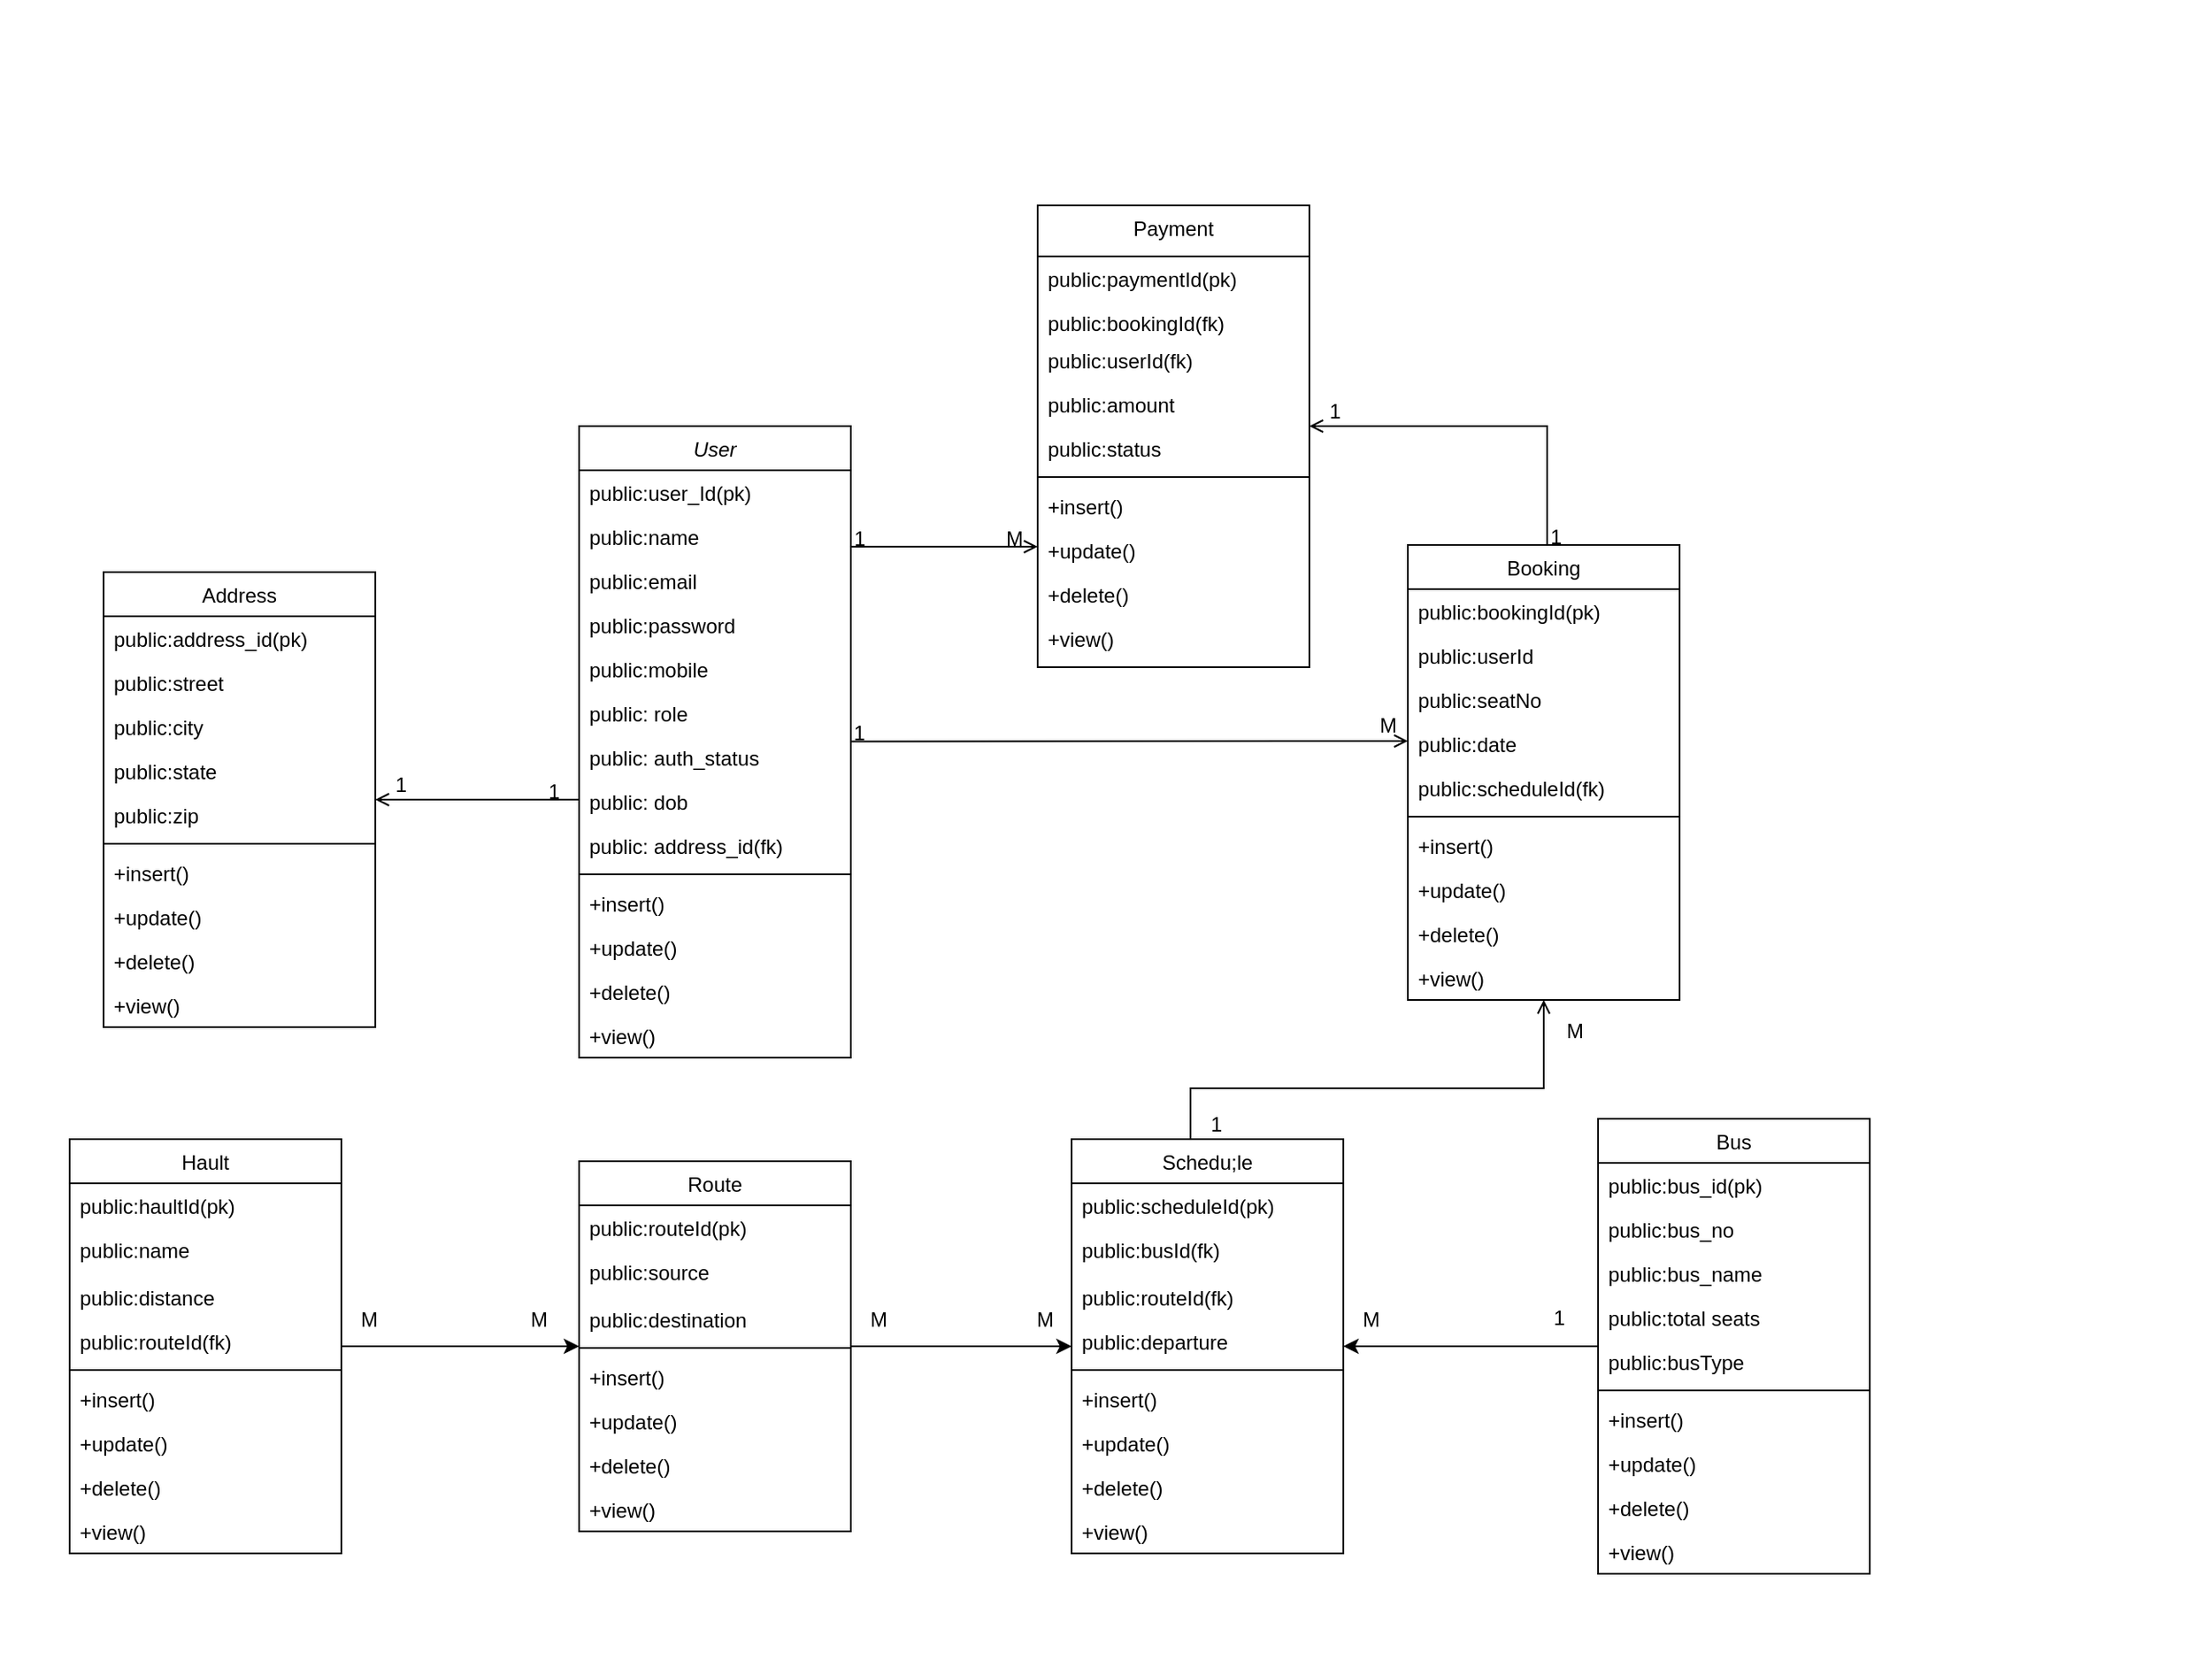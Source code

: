 <mxfile version="20.2.3" type="device"><diagram id="C5RBs43oDa-KdzZeNtuy" name="Page-1"><mxGraphModel dx="2867" dy="993" grid="1" gridSize="10" guides="1" tooltips="1" connect="1" arrows="1" fold="1" page="1" pageScale="1" pageWidth="827" pageHeight="1169" math="0" shadow="0"><root><mxCell id="WIyWlLk6GJQsqaUBKTNV-0"/><mxCell id="WIyWlLk6GJQsqaUBKTNV-1" parent="WIyWlLk6GJQsqaUBKTNV-0"/><mxCell id="zkfFHV4jXpPFQw0GAbJ--0" value="User" style="swimlane;fontStyle=2;align=center;verticalAlign=top;childLayout=stackLayout;horizontal=1;startSize=26;horizontalStack=0;resizeParent=1;resizeLast=0;collapsible=1;marginBottom=0;rounded=0;shadow=0;strokeWidth=1;" parent="WIyWlLk6GJQsqaUBKTNV-1" vertex="1"><mxGeometry x="20" y="140" width="160" height="372" as="geometry"><mxRectangle x="230" y="140" width="160" height="26" as="alternateBounds"/></mxGeometry></mxCell><mxCell id="zkfFHV4jXpPFQw0GAbJ--1" value="public:user_Id(pk)" style="text;align=left;verticalAlign=top;spacingLeft=4;spacingRight=4;overflow=hidden;rotatable=0;points=[[0,0.5],[1,0.5]];portConstraint=eastwest;" parent="zkfFHV4jXpPFQw0GAbJ--0" vertex="1"><mxGeometry y="26" width="160" height="26" as="geometry"/></mxCell><mxCell id="zkfFHV4jXpPFQw0GAbJ--2" value="public:name" style="text;align=left;verticalAlign=top;spacingLeft=4;spacingRight=4;overflow=hidden;rotatable=0;points=[[0,0.5],[1,0.5]];portConstraint=eastwest;rounded=0;shadow=0;html=0;" parent="zkfFHV4jXpPFQw0GAbJ--0" vertex="1"><mxGeometry y="52" width="160" height="26" as="geometry"/></mxCell><mxCell id="zkfFHV4jXpPFQw0GAbJ--3" value="public:email" style="text;align=left;verticalAlign=top;spacingLeft=4;spacingRight=4;overflow=hidden;rotatable=0;points=[[0,0.5],[1,0.5]];portConstraint=eastwest;rounded=0;shadow=0;html=0;" parent="zkfFHV4jXpPFQw0GAbJ--0" vertex="1"><mxGeometry y="78" width="160" height="26" as="geometry"/></mxCell><mxCell id="CTreEXdY6q2Z7_JIwSQe-7" value="public:password" style="text;align=left;verticalAlign=top;spacingLeft=4;spacingRight=4;overflow=hidden;rotatable=0;points=[[0,0.5],[1,0.5]];portConstraint=eastwest;" vertex="1" parent="zkfFHV4jXpPFQw0GAbJ--0"><mxGeometry y="104" width="160" height="26" as="geometry"/></mxCell><mxCell id="CTreEXdY6q2Z7_JIwSQe-6" value="public:mobile" style="text;align=left;verticalAlign=top;spacingLeft=4;spacingRight=4;overflow=hidden;rotatable=0;points=[[0,0.5],[1,0.5]];portConstraint=eastwest;" vertex="1" parent="zkfFHV4jXpPFQw0GAbJ--0"><mxGeometry y="130" width="160" height="26" as="geometry"/></mxCell><mxCell id="CTreEXdY6q2Z7_JIwSQe-8" value="public: role" style="text;align=left;verticalAlign=top;spacingLeft=4;spacingRight=4;overflow=hidden;rotatable=0;points=[[0,0.5],[1,0.5]];portConstraint=eastwest;" vertex="1" parent="zkfFHV4jXpPFQw0GAbJ--0"><mxGeometry y="156" width="160" height="26" as="geometry"/></mxCell><mxCell id="CTreEXdY6q2Z7_JIwSQe-9" value="public: auth_status" style="text;align=left;verticalAlign=top;spacingLeft=4;spacingRight=4;overflow=hidden;rotatable=0;points=[[0,0.5],[1,0.5]];portConstraint=eastwest;" vertex="1" parent="zkfFHV4jXpPFQw0GAbJ--0"><mxGeometry y="182" width="160" height="26" as="geometry"/></mxCell><mxCell id="CTreEXdY6q2Z7_JIwSQe-11" value="public: dob" style="text;align=left;verticalAlign=top;spacingLeft=4;spacingRight=4;overflow=hidden;rotatable=0;points=[[0,0.5],[1,0.5]];portConstraint=eastwest;" vertex="1" parent="zkfFHV4jXpPFQw0GAbJ--0"><mxGeometry y="208" width="160" height="26" as="geometry"/></mxCell><mxCell id="CTreEXdY6q2Z7_JIwSQe-10" value="public: address_id(fk)" style="text;align=left;verticalAlign=top;spacingLeft=4;spacingRight=4;overflow=hidden;rotatable=0;points=[[0,0.5],[1,0.5]];portConstraint=eastwest;" vertex="1" parent="zkfFHV4jXpPFQw0GAbJ--0"><mxGeometry y="234" width="160" height="26" as="geometry"/></mxCell><mxCell id="zkfFHV4jXpPFQw0GAbJ--4" value="" style="line;html=1;strokeWidth=1;align=left;verticalAlign=middle;spacingTop=-1;spacingLeft=3;spacingRight=3;rotatable=0;labelPosition=right;points=[];portConstraint=eastwest;" parent="zkfFHV4jXpPFQw0GAbJ--0" vertex="1"><mxGeometry y="260" width="160" height="8" as="geometry"/></mxCell><mxCell id="CTreEXdY6q2Z7_JIwSQe-13" value="+insert()" style="text;align=left;verticalAlign=top;spacingLeft=4;spacingRight=4;overflow=hidden;rotatable=0;points=[[0,0.5],[1,0.5]];portConstraint=eastwest;" vertex="1" parent="zkfFHV4jXpPFQw0GAbJ--0"><mxGeometry y="268" width="160" height="26" as="geometry"/></mxCell><mxCell id="CTreEXdY6q2Z7_JIwSQe-14" value="+update()" style="text;align=left;verticalAlign=top;spacingLeft=4;spacingRight=4;overflow=hidden;rotatable=0;points=[[0,0.5],[1,0.5]];portConstraint=eastwest;" vertex="1" parent="zkfFHV4jXpPFQw0GAbJ--0"><mxGeometry y="294" width="160" height="26" as="geometry"/></mxCell><mxCell id="CTreEXdY6q2Z7_JIwSQe-15" value="+delete()" style="text;align=left;verticalAlign=top;spacingLeft=4;spacingRight=4;overflow=hidden;rotatable=0;points=[[0,0.5],[1,0.5]];portConstraint=eastwest;" vertex="1" parent="zkfFHV4jXpPFQw0GAbJ--0"><mxGeometry y="320" width="160" height="26" as="geometry"/></mxCell><mxCell id="zkfFHV4jXpPFQw0GAbJ--5" value="+view()" style="text;align=left;verticalAlign=top;spacingLeft=4;spacingRight=4;overflow=hidden;rotatable=0;points=[[0,0.5],[1,0.5]];portConstraint=eastwest;" parent="zkfFHV4jXpPFQw0GAbJ--0" vertex="1"><mxGeometry y="346" width="160" height="26" as="geometry"/></mxCell><mxCell id="zkfFHV4jXpPFQw0GAbJ--17" value="Address" style="swimlane;fontStyle=0;align=center;verticalAlign=top;childLayout=stackLayout;horizontal=1;startSize=26;horizontalStack=0;resizeParent=1;resizeLast=0;collapsible=1;marginBottom=0;rounded=0;shadow=0;strokeWidth=1;" parent="WIyWlLk6GJQsqaUBKTNV-1" vertex="1"><mxGeometry x="-260" y="226" width="160" height="268" as="geometry"><mxRectangle x="550" y="140" width="160" height="26" as="alternateBounds"/></mxGeometry></mxCell><mxCell id="CTreEXdY6q2Z7_JIwSQe-12" value="public:address_id(pk)" style="text;align=left;verticalAlign=top;spacingLeft=4;spacingRight=4;overflow=hidden;rotatable=0;points=[[0,0.5],[1,0.5]];portConstraint=eastwest;" vertex="1" parent="zkfFHV4jXpPFQw0GAbJ--17"><mxGeometry y="26" width="160" height="26" as="geometry"/></mxCell><mxCell id="zkfFHV4jXpPFQw0GAbJ--18" value="public:street" style="text;align=left;verticalAlign=top;spacingLeft=4;spacingRight=4;overflow=hidden;rotatable=0;points=[[0,0.5],[1,0.5]];portConstraint=eastwest;" parent="zkfFHV4jXpPFQw0GAbJ--17" vertex="1"><mxGeometry y="52" width="160" height="26" as="geometry"/></mxCell><mxCell id="zkfFHV4jXpPFQw0GAbJ--19" value="public:city" style="text;align=left;verticalAlign=top;spacingLeft=4;spacingRight=4;overflow=hidden;rotatable=0;points=[[0,0.5],[1,0.5]];portConstraint=eastwest;rounded=0;shadow=0;html=0;" parent="zkfFHV4jXpPFQw0GAbJ--17" vertex="1"><mxGeometry y="78" width="160" height="26" as="geometry"/></mxCell><mxCell id="zkfFHV4jXpPFQw0GAbJ--20" value="public:state" style="text;align=left;verticalAlign=top;spacingLeft=4;spacingRight=4;overflow=hidden;rotatable=0;points=[[0,0.5],[1,0.5]];portConstraint=eastwest;rounded=0;shadow=0;html=0;" parent="zkfFHV4jXpPFQw0GAbJ--17" vertex="1"><mxGeometry y="104" width="160" height="26" as="geometry"/></mxCell><mxCell id="zkfFHV4jXpPFQw0GAbJ--21" value="public:zip" style="text;align=left;verticalAlign=top;spacingLeft=4;spacingRight=4;overflow=hidden;rotatable=0;points=[[0,0.5],[1,0.5]];portConstraint=eastwest;rounded=0;shadow=0;html=0;" parent="zkfFHV4jXpPFQw0GAbJ--17" vertex="1"><mxGeometry y="130" width="160" height="26" as="geometry"/></mxCell><mxCell id="zkfFHV4jXpPFQw0GAbJ--23" value="" style="line;html=1;strokeWidth=1;align=left;verticalAlign=middle;spacingTop=-1;spacingLeft=3;spacingRight=3;rotatable=0;labelPosition=right;points=[];portConstraint=eastwest;" parent="zkfFHV4jXpPFQw0GAbJ--17" vertex="1"><mxGeometry y="156" width="160" height="8" as="geometry"/></mxCell><mxCell id="CTreEXdY6q2Z7_JIwSQe-25" value="+insert()" style="text;align=left;verticalAlign=top;spacingLeft=4;spacingRight=4;overflow=hidden;rotatable=0;points=[[0,0.5],[1,0.5]];portConstraint=eastwest;" vertex="1" parent="zkfFHV4jXpPFQw0GAbJ--17"><mxGeometry y="164" width="160" height="26" as="geometry"/></mxCell><mxCell id="CTreEXdY6q2Z7_JIwSQe-26" value="+update()" style="text;align=left;verticalAlign=top;spacingLeft=4;spacingRight=4;overflow=hidden;rotatable=0;points=[[0,0.5],[1,0.5]];portConstraint=eastwest;" vertex="1" parent="zkfFHV4jXpPFQw0GAbJ--17"><mxGeometry y="190" width="160" height="26" as="geometry"/></mxCell><mxCell id="CTreEXdY6q2Z7_JIwSQe-27" value="+delete()" style="text;align=left;verticalAlign=top;spacingLeft=4;spacingRight=4;overflow=hidden;rotatable=0;points=[[0,0.5],[1,0.5]];portConstraint=eastwest;" vertex="1" parent="zkfFHV4jXpPFQw0GAbJ--17"><mxGeometry y="216" width="160" height="26" as="geometry"/></mxCell><mxCell id="CTreEXdY6q2Z7_JIwSQe-28" value="+view()" style="text;align=left;verticalAlign=top;spacingLeft=4;spacingRight=4;overflow=hidden;rotatable=0;points=[[0,0.5],[1,0.5]];portConstraint=eastwest;" vertex="1" parent="zkfFHV4jXpPFQw0GAbJ--17"><mxGeometry y="242" width="160" height="26" as="geometry"/></mxCell><mxCell id="zkfFHV4jXpPFQw0GAbJ--26" value="" style="endArrow=open;shadow=0;strokeWidth=1;rounded=0;endFill=1;edgeStyle=elbowEdgeStyle;elbow=vertical;" parent="WIyWlLk6GJQsqaUBKTNV-1" source="zkfFHV4jXpPFQw0GAbJ--0" target="zkfFHV4jXpPFQw0GAbJ--17" edge="1"><mxGeometry x="0.5" y="41" relative="1" as="geometry"><mxPoint x="180" y="202" as="sourcePoint"/><mxPoint x="340" y="202" as="targetPoint"/><mxPoint x="-40" y="32" as="offset"/></mxGeometry></mxCell><mxCell id="zkfFHV4jXpPFQw0GAbJ--27" value="1" style="resizable=0;align=left;verticalAlign=bottom;labelBackgroundColor=none;fontSize=12;" parent="zkfFHV4jXpPFQw0GAbJ--26" connectable="0" vertex="1"><mxGeometry x="-1" relative="1" as="geometry"><mxPoint x="-20" y="4" as="offset"/></mxGeometry></mxCell><mxCell id="zkfFHV4jXpPFQw0GAbJ--28" value="1" style="resizable=0;align=right;verticalAlign=bottom;labelBackgroundColor=none;fontSize=12;" parent="zkfFHV4jXpPFQw0GAbJ--26" connectable="0" vertex="1"><mxGeometry x="1" relative="1" as="geometry"><mxPoint x="20" as="offset"/></mxGeometry></mxCell><mxCell id="CTreEXdY6q2Z7_JIwSQe-29" value="Bus" style="swimlane;fontStyle=0;align=center;verticalAlign=top;childLayout=stackLayout;horizontal=1;startSize=26;horizontalStack=0;resizeParent=1;resizeLast=0;collapsible=1;marginBottom=0;rounded=0;shadow=0;strokeWidth=1;" vertex="1" parent="WIyWlLk6GJQsqaUBKTNV-1"><mxGeometry x="620" y="548" width="160" height="268" as="geometry"><mxRectangle x="550" y="140" width="160" height="26" as="alternateBounds"/></mxGeometry></mxCell><mxCell id="CTreEXdY6q2Z7_JIwSQe-30" value="public:bus_id(pk)" style="text;align=left;verticalAlign=top;spacingLeft=4;spacingRight=4;overflow=hidden;rotatable=0;points=[[0,0.5],[1,0.5]];portConstraint=eastwest;" vertex="1" parent="CTreEXdY6q2Z7_JIwSQe-29"><mxGeometry y="26" width="160" height="26" as="geometry"/></mxCell><mxCell id="CTreEXdY6q2Z7_JIwSQe-31" value="public:bus_no" style="text;align=left;verticalAlign=top;spacingLeft=4;spacingRight=4;overflow=hidden;rotatable=0;points=[[0,0.5],[1,0.5]];portConstraint=eastwest;" vertex="1" parent="CTreEXdY6q2Z7_JIwSQe-29"><mxGeometry y="52" width="160" height="26" as="geometry"/></mxCell><mxCell id="CTreEXdY6q2Z7_JIwSQe-32" value="public:bus_name" style="text;align=left;verticalAlign=top;spacingLeft=4;spacingRight=4;overflow=hidden;rotatable=0;points=[[0,0.5],[1,0.5]];portConstraint=eastwest;rounded=0;shadow=0;html=0;" vertex="1" parent="CTreEXdY6q2Z7_JIwSQe-29"><mxGeometry y="78" width="160" height="26" as="geometry"/></mxCell><mxCell id="CTreEXdY6q2Z7_JIwSQe-33" value="public:total seats" style="text;align=left;verticalAlign=top;spacingLeft=4;spacingRight=4;overflow=hidden;rotatable=0;points=[[0,0.5],[1,0.5]];portConstraint=eastwest;rounded=0;shadow=0;html=0;" vertex="1" parent="CTreEXdY6q2Z7_JIwSQe-29"><mxGeometry y="104" width="160" height="26" as="geometry"/></mxCell><mxCell id="CTreEXdY6q2Z7_JIwSQe-34" value="public:busType" style="text;align=left;verticalAlign=top;spacingLeft=4;spacingRight=4;overflow=hidden;rotatable=0;points=[[0,0.5],[1,0.5]];portConstraint=eastwest;rounded=0;shadow=0;html=0;" vertex="1" parent="CTreEXdY6q2Z7_JIwSQe-29"><mxGeometry y="130" width="160" height="26" as="geometry"/></mxCell><mxCell id="CTreEXdY6q2Z7_JIwSQe-35" value="" style="line;html=1;strokeWidth=1;align=left;verticalAlign=middle;spacingTop=-1;spacingLeft=3;spacingRight=3;rotatable=0;labelPosition=right;points=[];portConstraint=eastwest;" vertex="1" parent="CTreEXdY6q2Z7_JIwSQe-29"><mxGeometry y="156" width="160" height="8" as="geometry"/></mxCell><mxCell id="CTreEXdY6q2Z7_JIwSQe-39" value="+insert()" style="text;align=left;verticalAlign=top;spacingLeft=4;spacingRight=4;overflow=hidden;rotatable=0;points=[[0,0.5],[1,0.5]];portConstraint=eastwest;" vertex="1" parent="CTreEXdY6q2Z7_JIwSQe-29"><mxGeometry y="164" width="160" height="26" as="geometry"/></mxCell><mxCell id="CTreEXdY6q2Z7_JIwSQe-38" value="+update()" style="text;align=left;verticalAlign=top;spacingLeft=4;spacingRight=4;overflow=hidden;rotatable=0;points=[[0,0.5],[1,0.5]];portConstraint=eastwest;" vertex="1" parent="CTreEXdY6q2Z7_JIwSQe-29"><mxGeometry y="190" width="160" height="26" as="geometry"/></mxCell><mxCell id="CTreEXdY6q2Z7_JIwSQe-37" value="+delete()" style="text;align=left;verticalAlign=top;spacingLeft=4;spacingRight=4;overflow=hidden;rotatable=0;points=[[0,0.5],[1,0.5]];portConstraint=eastwest;" vertex="1" parent="CTreEXdY6q2Z7_JIwSQe-29"><mxGeometry y="216" width="160" height="26" as="geometry"/></mxCell><mxCell id="CTreEXdY6q2Z7_JIwSQe-36" value="+view()" style="text;align=left;verticalAlign=top;spacingLeft=4;spacingRight=4;overflow=hidden;rotatable=0;points=[[0,0.5],[1,0.5]];portConstraint=eastwest;" vertex="1" parent="CTreEXdY6q2Z7_JIwSQe-29"><mxGeometry y="242" width="160" height="26" as="geometry"/></mxCell><mxCell id="CTreEXdY6q2Z7_JIwSQe-40" value="1" style="resizable=0;align=right;verticalAlign=bottom;labelBackgroundColor=none;fontSize=12;" connectable="0" vertex="1" parent="WIyWlLk6GJQsqaUBKTNV-1"><mxGeometry x="560" y="670" as="geometry"><mxPoint x="42" y="4" as="offset"/></mxGeometry></mxCell><mxCell id="CTreEXdY6q2Z7_JIwSQe-45" value="Route" style="swimlane;fontStyle=0;align=center;verticalAlign=top;childLayout=stackLayout;horizontal=1;startSize=26;horizontalStack=0;resizeParent=1;resizeLast=0;collapsible=1;marginBottom=0;rounded=0;shadow=0;strokeWidth=1;" vertex="1" parent="WIyWlLk6GJQsqaUBKTNV-1"><mxGeometry x="20" y="573" width="160" height="218" as="geometry"><mxRectangle x="340" y="380" width="170" height="26" as="alternateBounds"/></mxGeometry></mxCell><mxCell id="CTreEXdY6q2Z7_JIwSQe-46" value="public:routeId(pk)" style="text;align=left;verticalAlign=top;spacingLeft=4;spacingRight=4;overflow=hidden;rotatable=0;points=[[0,0.5],[1,0.5]];portConstraint=eastwest;" vertex="1" parent="CTreEXdY6q2Z7_JIwSQe-45"><mxGeometry y="26" width="160" height="26" as="geometry"/></mxCell><mxCell id="CTreEXdY6q2Z7_JIwSQe-48" value="public:source" style="text;align=left;verticalAlign=top;spacingLeft=4;spacingRight=4;overflow=hidden;rotatable=0;points=[[0,0.5],[1,0.5]];portConstraint=eastwest;" vertex="1" parent="CTreEXdY6q2Z7_JIwSQe-45"><mxGeometry y="52" width="160" height="28" as="geometry"/></mxCell><mxCell id="CTreEXdY6q2Z7_JIwSQe-49" value="public:destination" style="text;align=left;verticalAlign=top;spacingLeft=4;spacingRight=4;overflow=hidden;rotatable=0;points=[[0,0.5],[1,0.5]];portConstraint=eastwest;rounded=0;shadow=0;html=0;" vertex="1" parent="CTreEXdY6q2Z7_JIwSQe-45"><mxGeometry y="80" width="160" height="26" as="geometry"/></mxCell><mxCell id="CTreEXdY6q2Z7_JIwSQe-47" value="" style="line;html=1;strokeWidth=1;align=left;verticalAlign=middle;spacingTop=-1;spacingLeft=3;spacingRight=3;rotatable=0;labelPosition=right;points=[];portConstraint=eastwest;" vertex="1" parent="CTreEXdY6q2Z7_JIwSQe-45"><mxGeometry y="106" width="160" height="8" as="geometry"/></mxCell><mxCell id="CTreEXdY6q2Z7_JIwSQe-53" value="+insert()" style="text;align=left;verticalAlign=top;spacingLeft=4;spacingRight=4;overflow=hidden;rotatable=0;points=[[0,0.5],[1,0.5]];portConstraint=eastwest;" vertex="1" parent="CTreEXdY6q2Z7_JIwSQe-45"><mxGeometry y="114" width="160" height="26" as="geometry"/></mxCell><mxCell id="CTreEXdY6q2Z7_JIwSQe-52" value="+update()" style="text;align=left;verticalAlign=top;spacingLeft=4;spacingRight=4;overflow=hidden;rotatable=0;points=[[0,0.5],[1,0.5]];portConstraint=eastwest;" vertex="1" parent="CTreEXdY6q2Z7_JIwSQe-45"><mxGeometry y="140" width="160" height="26" as="geometry"/></mxCell><mxCell id="CTreEXdY6q2Z7_JIwSQe-51" value="+delete()" style="text;align=left;verticalAlign=top;spacingLeft=4;spacingRight=4;overflow=hidden;rotatable=0;points=[[0,0.5],[1,0.5]];portConstraint=eastwest;" vertex="1" parent="CTreEXdY6q2Z7_JIwSQe-45"><mxGeometry y="166" width="160" height="26" as="geometry"/></mxCell><mxCell id="CTreEXdY6q2Z7_JIwSQe-50" value="+view()" style="text;align=left;verticalAlign=top;spacingLeft=4;spacingRight=4;overflow=hidden;rotatable=0;points=[[0,0.5],[1,0.5]];portConstraint=eastwest;" vertex="1" parent="CTreEXdY6q2Z7_JIwSQe-45"><mxGeometry y="192" width="160" height="26" as="geometry"/></mxCell><mxCell id="CTreEXdY6q2Z7_JIwSQe-66" value="" style="edgeStyle=orthogonalEdgeStyle;rounded=0;orthogonalLoop=1;jettySize=auto;html=1;" edge="1" parent="WIyWlLk6GJQsqaUBKTNV-1" source="CTreEXdY6q2Z7_JIwSQe-54" target="CTreEXdY6q2Z7_JIwSQe-45"><mxGeometry relative="1" as="geometry"><mxPoint x="170" y="952.0" as="targetPoint"/></mxGeometry></mxCell><mxCell id="CTreEXdY6q2Z7_JIwSQe-54" value="Hault" style="swimlane;fontStyle=0;align=center;verticalAlign=top;childLayout=stackLayout;horizontal=1;startSize=26;horizontalStack=0;resizeParent=1;resizeLast=0;collapsible=1;marginBottom=0;rounded=0;shadow=0;strokeWidth=1;" vertex="1" parent="WIyWlLk6GJQsqaUBKTNV-1"><mxGeometry x="-280" y="560" width="160" height="244" as="geometry"><mxRectangle x="340" y="380" width="170" height="26" as="alternateBounds"/></mxGeometry></mxCell><mxCell id="CTreEXdY6q2Z7_JIwSQe-55" value="public:haultId(pk)" style="text;align=left;verticalAlign=top;spacingLeft=4;spacingRight=4;overflow=hidden;rotatable=0;points=[[0,0.5],[1,0.5]];portConstraint=eastwest;" vertex="1" parent="CTreEXdY6q2Z7_JIwSQe-54"><mxGeometry y="26" width="160" height="26" as="geometry"/></mxCell><mxCell id="CTreEXdY6q2Z7_JIwSQe-57" value="public:name" style="text;align=left;verticalAlign=top;spacingLeft=4;spacingRight=4;overflow=hidden;rotatable=0;points=[[0,0.5],[1,0.5]];portConstraint=eastwest;" vertex="1" parent="CTreEXdY6q2Z7_JIwSQe-54"><mxGeometry y="52" width="160" height="28" as="geometry"/></mxCell><mxCell id="CTreEXdY6q2Z7_JIwSQe-58" value="public:distance" style="text;align=left;verticalAlign=top;spacingLeft=4;spacingRight=4;overflow=hidden;rotatable=0;points=[[0,0.5],[1,0.5]];portConstraint=eastwest;rounded=0;shadow=0;html=0;" vertex="1" parent="CTreEXdY6q2Z7_JIwSQe-54"><mxGeometry y="80" width="160" height="26" as="geometry"/></mxCell><mxCell id="CTreEXdY6q2Z7_JIwSQe-60" value="public:routeId(fk)" style="text;align=left;verticalAlign=top;spacingLeft=4;spacingRight=4;overflow=hidden;rotatable=0;points=[[0,0.5],[1,0.5]];portConstraint=eastwest;rounded=0;shadow=0;html=0;" vertex="1" parent="CTreEXdY6q2Z7_JIwSQe-54"><mxGeometry y="106" width="160" height="26" as="geometry"/></mxCell><mxCell id="CTreEXdY6q2Z7_JIwSQe-56" value="" style="line;html=1;strokeWidth=1;align=left;verticalAlign=middle;spacingTop=-1;spacingLeft=3;spacingRight=3;rotatable=0;labelPosition=right;points=[];portConstraint=eastwest;" vertex="1" parent="CTreEXdY6q2Z7_JIwSQe-54"><mxGeometry y="132" width="160" height="8" as="geometry"/></mxCell><mxCell id="CTreEXdY6q2Z7_JIwSQe-61" value="+insert()" style="text;align=left;verticalAlign=top;spacingLeft=4;spacingRight=4;overflow=hidden;rotatable=0;points=[[0,0.5],[1,0.5]];portConstraint=eastwest;" vertex="1" parent="CTreEXdY6q2Z7_JIwSQe-54"><mxGeometry y="140" width="160" height="26" as="geometry"/></mxCell><mxCell id="CTreEXdY6q2Z7_JIwSQe-62" value="+update()" style="text;align=left;verticalAlign=top;spacingLeft=4;spacingRight=4;overflow=hidden;rotatable=0;points=[[0,0.5],[1,0.5]];portConstraint=eastwest;" vertex="1" parent="CTreEXdY6q2Z7_JIwSQe-54"><mxGeometry y="166" width="160" height="26" as="geometry"/></mxCell><mxCell id="CTreEXdY6q2Z7_JIwSQe-63" value="+delete()" style="text;align=left;verticalAlign=top;spacingLeft=4;spacingRight=4;overflow=hidden;rotatable=0;points=[[0,0.5],[1,0.5]];portConstraint=eastwest;" vertex="1" parent="CTreEXdY6q2Z7_JIwSQe-54"><mxGeometry y="192" width="160" height="26" as="geometry"/></mxCell><mxCell id="CTreEXdY6q2Z7_JIwSQe-64" value="+view()" style="text;align=left;verticalAlign=top;spacingLeft=4;spacingRight=4;overflow=hidden;rotatable=0;points=[[0,0.5],[1,0.5]];portConstraint=eastwest;" vertex="1" parent="CTreEXdY6q2Z7_JIwSQe-54"><mxGeometry y="218" width="160" height="26" as="geometry"/></mxCell><mxCell id="CTreEXdY6q2Z7_JIwSQe-67" value="M" style="resizable=0;align=right;verticalAlign=bottom;labelBackgroundColor=none;fontSize=12;" connectable="0" vertex="1" parent="WIyWlLk6GJQsqaUBKTNV-1"><mxGeometry x="270" y="350" as="geometry"><mxPoint x="-367" y="325" as="offset"/></mxGeometry></mxCell><mxCell id="CTreEXdY6q2Z7_JIwSQe-68" value="M" style="resizable=0;align=right;verticalAlign=bottom;labelBackgroundColor=none;fontSize=12;" connectable="0" vertex="1" parent="WIyWlLk6GJQsqaUBKTNV-1"><mxGeometry x="370" y="350" as="geometry"><mxPoint x="-367" y="325" as="offset"/></mxGeometry></mxCell><mxCell id="CTreEXdY6q2Z7_JIwSQe-69" value="Schedu;le" style="swimlane;fontStyle=0;align=center;verticalAlign=top;childLayout=stackLayout;horizontal=1;startSize=26;horizontalStack=0;resizeParent=1;resizeLast=0;collapsible=1;marginBottom=0;rounded=0;shadow=0;strokeWidth=1;" vertex="1" parent="WIyWlLk6GJQsqaUBKTNV-1"><mxGeometry x="310" y="560" width="160" height="244" as="geometry"><mxRectangle x="340" y="380" width="170" height="26" as="alternateBounds"/></mxGeometry></mxCell><mxCell id="CTreEXdY6q2Z7_JIwSQe-70" value="public:scheduleId(pk)" style="text;align=left;verticalAlign=top;spacingLeft=4;spacingRight=4;overflow=hidden;rotatable=0;points=[[0,0.5],[1,0.5]];portConstraint=eastwest;" vertex="1" parent="CTreEXdY6q2Z7_JIwSQe-69"><mxGeometry y="26" width="160" height="26" as="geometry"/></mxCell><mxCell id="CTreEXdY6q2Z7_JIwSQe-71" value="public:busId(fk)" style="text;align=left;verticalAlign=top;spacingLeft=4;spacingRight=4;overflow=hidden;rotatable=0;points=[[0,0.5],[1,0.5]];portConstraint=eastwest;" vertex="1" parent="CTreEXdY6q2Z7_JIwSQe-69"><mxGeometry y="52" width="160" height="28" as="geometry"/></mxCell><mxCell id="CTreEXdY6q2Z7_JIwSQe-78" value="public:routeId(fk)" style="text;align=left;verticalAlign=top;spacingLeft=4;spacingRight=4;overflow=hidden;rotatable=0;points=[[0,0.5],[1,0.5]];portConstraint=eastwest;rounded=0;shadow=0;html=0;" vertex="1" parent="CTreEXdY6q2Z7_JIwSQe-69"><mxGeometry y="80" width="160" height="26" as="geometry"/></mxCell><mxCell id="CTreEXdY6q2Z7_JIwSQe-72" value="public:departure" style="text;align=left;verticalAlign=top;spacingLeft=4;spacingRight=4;overflow=hidden;rotatable=0;points=[[0,0.5],[1,0.5]];portConstraint=eastwest;rounded=0;shadow=0;html=0;" vertex="1" parent="CTreEXdY6q2Z7_JIwSQe-69"><mxGeometry y="106" width="160" height="26" as="geometry"/></mxCell><mxCell id="CTreEXdY6q2Z7_JIwSQe-73" value="" style="line;html=1;strokeWidth=1;align=left;verticalAlign=middle;spacingTop=-1;spacingLeft=3;spacingRight=3;rotatable=0;labelPosition=right;points=[];portConstraint=eastwest;" vertex="1" parent="CTreEXdY6q2Z7_JIwSQe-69"><mxGeometry y="132" width="160" height="8" as="geometry"/></mxCell><mxCell id="CTreEXdY6q2Z7_JIwSQe-74" value="+insert()" style="text;align=left;verticalAlign=top;spacingLeft=4;spacingRight=4;overflow=hidden;rotatable=0;points=[[0,0.5],[1,0.5]];portConstraint=eastwest;" vertex="1" parent="CTreEXdY6q2Z7_JIwSQe-69"><mxGeometry y="140" width="160" height="26" as="geometry"/></mxCell><mxCell id="CTreEXdY6q2Z7_JIwSQe-75" value="+update()" style="text;align=left;verticalAlign=top;spacingLeft=4;spacingRight=4;overflow=hidden;rotatable=0;points=[[0,0.5],[1,0.5]];portConstraint=eastwest;" vertex="1" parent="CTreEXdY6q2Z7_JIwSQe-69"><mxGeometry y="166" width="160" height="26" as="geometry"/></mxCell><mxCell id="CTreEXdY6q2Z7_JIwSQe-76" value="+delete()" style="text;align=left;verticalAlign=top;spacingLeft=4;spacingRight=4;overflow=hidden;rotatable=0;points=[[0,0.5],[1,0.5]];portConstraint=eastwest;" vertex="1" parent="CTreEXdY6q2Z7_JIwSQe-69"><mxGeometry y="192" width="160" height="26" as="geometry"/></mxCell><mxCell id="CTreEXdY6q2Z7_JIwSQe-77" value="+view()" style="text;align=left;verticalAlign=top;spacingLeft=4;spacingRight=4;overflow=hidden;rotatable=0;points=[[0,0.5],[1,0.5]];portConstraint=eastwest;" vertex="1" parent="CTreEXdY6q2Z7_JIwSQe-69"><mxGeometry y="218" width="160" height="26" as="geometry"/></mxCell><mxCell id="CTreEXdY6q2Z7_JIwSQe-79" value="" style="edgeStyle=orthogonalEdgeStyle;rounded=0;orthogonalLoop=1;jettySize=auto;html=1;" edge="1" parent="WIyWlLk6GJQsqaUBKTNV-1" source="CTreEXdY6q2Z7_JIwSQe-29" target="CTreEXdY6q2Z7_JIwSQe-69"><mxGeometry relative="1" as="geometry"><mxPoint x="690" y="914" as="sourcePoint"/><mxPoint x="530" y="700" as="targetPoint"/></mxGeometry></mxCell><mxCell id="CTreEXdY6q2Z7_JIwSQe-81" value="M" style="resizable=0;align=right;verticalAlign=bottom;labelBackgroundColor=none;fontSize=12;" connectable="0" vertex="1" parent="WIyWlLk6GJQsqaUBKTNV-1"><mxGeometry x="860" y="350" as="geometry"><mxPoint x="-367" y="325" as="offset"/></mxGeometry></mxCell><mxCell id="CTreEXdY6q2Z7_JIwSQe-82" value="" style="edgeStyle=orthogonalEdgeStyle;rounded=0;orthogonalLoop=1;jettySize=auto;html=1;" edge="1" parent="WIyWlLk6GJQsqaUBKTNV-1" source="CTreEXdY6q2Z7_JIwSQe-45" target="CTreEXdY6q2Z7_JIwSQe-69"><mxGeometry relative="1" as="geometry"><mxPoint x="320" y="840" as="sourcePoint"/><mxPoint x="170" y="886" as="targetPoint"/></mxGeometry></mxCell><mxCell id="CTreEXdY6q2Z7_JIwSQe-83" value="M" style="resizable=0;align=right;verticalAlign=bottom;labelBackgroundColor=none;fontSize=12;" connectable="0" vertex="1" parent="WIyWlLk6GJQsqaUBKTNV-1"><mxGeometry x="570" y="350" as="geometry"><mxPoint x="-367" y="325" as="offset"/></mxGeometry></mxCell><mxCell id="CTreEXdY6q2Z7_JIwSQe-84" value="M" style="resizable=0;align=right;verticalAlign=bottom;labelBackgroundColor=none;fontSize=12;" connectable="0" vertex="1" parent="WIyWlLk6GJQsqaUBKTNV-1"><mxGeometry x="668" y="350" as="geometry"><mxPoint x="-367" y="325" as="offset"/></mxGeometry></mxCell><mxCell id="CTreEXdY6q2Z7_JIwSQe-85" value="" style="endArrow=open;shadow=0;strokeWidth=1;rounded=0;endFill=1;edgeStyle=elbowEdgeStyle;elbow=vertical;" edge="1" parent="WIyWlLk6GJQsqaUBKTNV-1" target="CTreEXdY6q2Z7_JIwSQe-88"><mxGeometry x="0.5" y="41" relative="1" as="geometry"><mxPoint x="180" y="325.71" as="sourcePoint"/><mxPoint x="308" y="325.71" as="targetPoint"/><mxPoint x="-40" y="32" as="offset"/></mxGeometry></mxCell><mxCell id="CTreEXdY6q2Z7_JIwSQe-86" value="1" style="resizable=0;align=left;verticalAlign=bottom;labelBackgroundColor=none;fontSize=12;" connectable="0" vertex="1" parent="CTreEXdY6q2Z7_JIwSQe-85"><mxGeometry x="-1" relative="1" as="geometry"><mxPoint y="4" as="offset"/></mxGeometry></mxCell><mxCell id="CTreEXdY6q2Z7_JIwSQe-88" value="Booking" style="swimlane;fontStyle=0;align=center;verticalAlign=top;childLayout=stackLayout;horizontal=1;startSize=26;horizontalStack=0;resizeParent=1;resizeLast=0;collapsible=1;marginBottom=0;rounded=0;shadow=0;strokeWidth=1;" vertex="1" parent="WIyWlLk6GJQsqaUBKTNV-1"><mxGeometry x="508" y="210" width="160" height="268" as="geometry"><mxRectangle x="550" y="140" width="160" height="26" as="alternateBounds"/></mxGeometry></mxCell><mxCell id="CTreEXdY6q2Z7_JIwSQe-89" value="public:bookingId(pk)" style="text;align=left;verticalAlign=top;spacingLeft=4;spacingRight=4;overflow=hidden;rotatable=0;points=[[0,0.5],[1,0.5]];portConstraint=eastwest;" vertex="1" parent="CTreEXdY6q2Z7_JIwSQe-88"><mxGeometry y="26" width="160" height="26" as="geometry"/></mxCell><mxCell id="CTreEXdY6q2Z7_JIwSQe-90" value="public:userId" style="text;align=left;verticalAlign=top;spacingLeft=4;spacingRight=4;overflow=hidden;rotatable=0;points=[[0,0.5],[1,0.5]];portConstraint=eastwest;" vertex="1" parent="CTreEXdY6q2Z7_JIwSQe-88"><mxGeometry y="52" width="160" height="26" as="geometry"/></mxCell><mxCell id="CTreEXdY6q2Z7_JIwSQe-91" value="public:seatNo" style="text;align=left;verticalAlign=top;spacingLeft=4;spacingRight=4;overflow=hidden;rotatable=0;points=[[0,0.5],[1,0.5]];portConstraint=eastwest;rounded=0;shadow=0;html=0;" vertex="1" parent="CTreEXdY6q2Z7_JIwSQe-88"><mxGeometry y="78" width="160" height="26" as="geometry"/></mxCell><mxCell id="CTreEXdY6q2Z7_JIwSQe-92" value="public:date" style="text;align=left;verticalAlign=top;spacingLeft=4;spacingRight=4;overflow=hidden;rotatable=0;points=[[0,0.5],[1,0.5]];portConstraint=eastwest;rounded=0;shadow=0;html=0;" vertex="1" parent="CTreEXdY6q2Z7_JIwSQe-88"><mxGeometry y="104" width="160" height="26" as="geometry"/></mxCell><mxCell id="CTreEXdY6q2Z7_JIwSQe-93" value="public:scheduleId(fk)" style="text;align=left;verticalAlign=top;spacingLeft=4;spacingRight=4;overflow=hidden;rotatable=0;points=[[0,0.5],[1,0.5]];portConstraint=eastwest;rounded=0;shadow=0;html=0;" vertex="1" parent="CTreEXdY6q2Z7_JIwSQe-88"><mxGeometry y="130" width="160" height="26" as="geometry"/></mxCell><mxCell id="CTreEXdY6q2Z7_JIwSQe-94" value="" style="line;html=1;strokeWidth=1;align=left;verticalAlign=middle;spacingTop=-1;spacingLeft=3;spacingRight=3;rotatable=0;labelPosition=right;points=[];portConstraint=eastwest;" vertex="1" parent="CTreEXdY6q2Z7_JIwSQe-88"><mxGeometry y="156" width="160" height="8" as="geometry"/></mxCell><mxCell id="CTreEXdY6q2Z7_JIwSQe-95" value="+insert()" style="text;align=left;verticalAlign=top;spacingLeft=4;spacingRight=4;overflow=hidden;rotatable=0;points=[[0,0.5],[1,0.5]];portConstraint=eastwest;" vertex="1" parent="CTreEXdY6q2Z7_JIwSQe-88"><mxGeometry y="164" width="160" height="26" as="geometry"/></mxCell><mxCell id="CTreEXdY6q2Z7_JIwSQe-96" value="+update()" style="text;align=left;verticalAlign=top;spacingLeft=4;spacingRight=4;overflow=hidden;rotatable=0;points=[[0,0.5],[1,0.5]];portConstraint=eastwest;" vertex="1" parent="CTreEXdY6q2Z7_JIwSQe-88"><mxGeometry y="190" width="160" height="26" as="geometry"/></mxCell><mxCell id="CTreEXdY6q2Z7_JIwSQe-97" value="+delete()" style="text;align=left;verticalAlign=top;spacingLeft=4;spacingRight=4;overflow=hidden;rotatable=0;points=[[0,0.5],[1,0.5]];portConstraint=eastwest;" vertex="1" parent="CTreEXdY6q2Z7_JIwSQe-88"><mxGeometry y="216" width="160" height="26" as="geometry"/></mxCell><mxCell id="CTreEXdY6q2Z7_JIwSQe-98" value="+view()" style="text;align=left;verticalAlign=top;spacingLeft=4;spacingRight=4;overflow=hidden;rotatable=0;points=[[0,0.5],[1,0.5]];portConstraint=eastwest;" vertex="1" parent="CTreEXdY6q2Z7_JIwSQe-88"><mxGeometry y="242" width="160" height="26" as="geometry"/></mxCell><mxCell id="CTreEXdY6q2Z7_JIwSQe-100" value="" style="endArrow=open;shadow=0;strokeWidth=1;rounded=0;endFill=1;edgeStyle=elbowEdgeStyle;elbow=vertical;" edge="1" parent="WIyWlLk6GJQsqaUBKTNV-1" source="CTreEXdY6q2Z7_JIwSQe-69" target="CTreEXdY6q2Z7_JIwSQe-88"><mxGeometry x="0.5" y="41" relative="1" as="geometry"><mxPoint x="230" y="410.36" as="sourcePoint"/><mxPoint x="358" y="410.36" as="targetPoint"/><mxPoint x="-40" y="32" as="offset"/><Array as="points"><mxPoint x="380" y="530"/></Array></mxGeometry></mxCell><mxCell id="CTreEXdY6q2Z7_JIwSQe-101" value="1" style="resizable=0;align=left;verticalAlign=bottom;labelBackgroundColor=none;fontSize=12;" connectable="0" vertex="1" parent="CTreEXdY6q2Z7_JIwSQe-100"><mxGeometry x="-1" relative="1" as="geometry"><mxPoint x="10" as="offset"/></mxGeometry></mxCell><mxCell id="CTreEXdY6q2Z7_JIwSQe-103" value="M" style="resizable=0;align=right;verticalAlign=bottom;labelBackgroundColor=none;fontSize=12;" connectable="0" vertex="1" parent="WIyWlLk6GJQsqaUBKTNV-1"><mxGeometry x="980" y="180" as="geometry"><mxPoint x="-367" y="325" as="offset"/></mxGeometry></mxCell><mxCell id="CTreEXdY6q2Z7_JIwSQe-104" value="M" style="resizable=0;align=right;verticalAlign=bottom;labelBackgroundColor=none;fontSize=12;" connectable="0" vertex="1" parent="WIyWlLk6GJQsqaUBKTNV-1"><mxGeometry x="870" as="geometry"><mxPoint x="-367" y="325" as="offset"/></mxGeometry></mxCell><mxCell id="CTreEXdY6q2Z7_JIwSQe-106" value="Payment" style="swimlane;fontStyle=0;align=center;verticalAlign=top;childLayout=stackLayout;horizontal=1;startSize=30;horizontalStack=0;resizeParent=1;resizeLast=0;collapsible=1;marginBottom=0;rounded=0;shadow=0;strokeWidth=1;" vertex="1" parent="WIyWlLk6GJQsqaUBKTNV-1"><mxGeometry x="290" y="10" width="160" height="272" as="geometry"><mxRectangle x="550" y="140" width="160" height="26" as="alternateBounds"/></mxGeometry></mxCell><mxCell id="CTreEXdY6q2Z7_JIwSQe-108" value="public:paymentId(pk)" style="text;align=left;verticalAlign=top;spacingLeft=4;spacingRight=4;overflow=hidden;rotatable=0;points=[[0,0.5],[1,0.5]];portConstraint=eastwest;" vertex="1" parent="CTreEXdY6q2Z7_JIwSQe-106"><mxGeometry y="30" width="160" height="26" as="geometry"/></mxCell><mxCell id="CTreEXdY6q2Z7_JIwSQe-109" value="public:bookingId(fk)" style="text;align=left;verticalAlign=top;spacingLeft=4;spacingRight=4;overflow=hidden;rotatable=0;points=[[0,0.5],[1,0.5]];portConstraint=eastwest;rounded=0;shadow=0;html=0;" vertex="1" parent="CTreEXdY6q2Z7_JIwSQe-106"><mxGeometry y="56" width="160" height="22" as="geometry"/></mxCell><mxCell id="CTreEXdY6q2Z7_JIwSQe-110" value="public:userId(fk)" style="text;align=left;verticalAlign=top;spacingLeft=4;spacingRight=4;overflow=hidden;rotatable=0;points=[[0,0.5],[1,0.5]];portConstraint=eastwest;rounded=0;shadow=0;html=0;" vertex="1" parent="CTreEXdY6q2Z7_JIwSQe-106"><mxGeometry y="78" width="160" height="26" as="geometry"/></mxCell><mxCell id="CTreEXdY6q2Z7_JIwSQe-111" value="public:amount" style="text;align=left;verticalAlign=top;spacingLeft=4;spacingRight=4;overflow=hidden;rotatable=0;points=[[0,0.5],[1,0.5]];portConstraint=eastwest;rounded=0;shadow=0;html=0;" vertex="1" parent="CTreEXdY6q2Z7_JIwSQe-106"><mxGeometry y="104" width="160" height="26" as="geometry"/></mxCell><mxCell id="CTreEXdY6q2Z7_JIwSQe-107" value="public:status" style="text;align=left;verticalAlign=top;spacingLeft=4;spacingRight=4;overflow=hidden;rotatable=0;points=[[0,0.5],[1,0.5]];portConstraint=eastwest;" vertex="1" parent="CTreEXdY6q2Z7_JIwSQe-106"><mxGeometry y="130" width="160" height="26" as="geometry"/></mxCell><mxCell id="CTreEXdY6q2Z7_JIwSQe-112" value="" style="line;html=1;strokeWidth=1;align=left;verticalAlign=middle;spacingTop=-1;spacingLeft=3;spacingRight=3;rotatable=0;labelPosition=right;points=[];portConstraint=eastwest;" vertex="1" parent="CTreEXdY6q2Z7_JIwSQe-106"><mxGeometry y="156" width="160" height="8" as="geometry"/></mxCell><mxCell id="CTreEXdY6q2Z7_JIwSQe-113" value="+insert()" style="text;align=left;verticalAlign=top;spacingLeft=4;spacingRight=4;overflow=hidden;rotatable=0;points=[[0,0.5],[1,0.5]];portConstraint=eastwest;" vertex="1" parent="CTreEXdY6q2Z7_JIwSQe-106"><mxGeometry y="164" width="160" height="26" as="geometry"/></mxCell><mxCell id="CTreEXdY6q2Z7_JIwSQe-114" value="+update()" style="text;align=left;verticalAlign=top;spacingLeft=4;spacingRight=4;overflow=hidden;rotatable=0;points=[[0,0.5],[1,0.5]];portConstraint=eastwest;" vertex="1" parent="CTreEXdY6q2Z7_JIwSQe-106"><mxGeometry y="190" width="160" height="26" as="geometry"/></mxCell><mxCell id="CTreEXdY6q2Z7_JIwSQe-115" value="+delete()" style="text;align=left;verticalAlign=top;spacingLeft=4;spacingRight=4;overflow=hidden;rotatable=0;points=[[0,0.5],[1,0.5]];portConstraint=eastwest;" vertex="1" parent="CTreEXdY6q2Z7_JIwSQe-106"><mxGeometry y="216" width="160" height="26" as="geometry"/></mxCell><mxCell id="CTreEXdY6q2Z7_JIwSQe-116" value="+view()" style="text;align=left;verticalAlign=top;spacingLeft=4;spacingRight=4;overflow=hidden;rotatable=0;points=[[0,0.5],[1,0.5]];portConstraint=eastwest;" vertex="1" parent="CTreEXdY6q2Z7_JIwSQe-106"><mxGeometry y="242" width="160" height="26" as="geometry"/></mxCell><mxCell id="CTreEXdY6q2Z7_JIwSQe-117" value="" style="endArrow=open;shadow=0;strokeWidth=1;rounded=0;endFill=1;edgeStyle=elbowEdgeStyle;elbow=vertical;" edge="1" parent="WIyWlLk6GJQsqaUBKTNV-1" source="zkfFHV4jXpPFQw0GAbJ--0" target="CTreEXdY6q2Z7_JIwSQe-106"><mxGeometry x="0.5" y="41" relative="1" as="geometry"><mxPoint x="-100" y="80.04" as="sourcePoint"/><mxPoint x="228" y="79.997" as="targetPoint"/><mxPoint x="-40" y="32" as="offset"/></mxGeometry></mxCell><mxCell id="CTreEXdY6q2Z7_JIwSQe-118" value="1" style="resizable=0;align=left;verticalAlign=bottom;labelBackgroundColor=none;fontSize=12;" connectable="0" vertex="1" parent="CTreEXdY6q2Z7_JIwSQe-117"><mxGeometry x="-1" relative="1" as="geometry"><mxPoint y="4" as="offset"/></mxGeometry></mxCell><mxCell id="CTreEXdY6q2Z7_JIwSQe-120" value="M" style="resizable=0;align=right;verticalAlign=bottom;labelBackgroundColor=none;fontSize=12;" connectable="0" vertex="1" parent="WIyWlLk6GJQsqaUBKTNV-1"><mxGeometry x="650" y="-110" as="geometry"><mxPoint x="-367" y="325" as="offset"/></mxGeometry></mxCell><mxCell id="CTreEXdY6q2Z7_JIwSQe-121" value="" style="endArrow=open;shadow=0;strokeWidth=1;rounded=0;endFill=1;edgeStyle=elbowEdgeStyle;elbow=vertical;" edge="1" parent="WIyWlLk6GJQsqaUBKTNV-1" source="CTreEXdY6q2Z7_JIwSQe-88" target="CTreEXdY6q2Z7_JIwSQe-106"><mxGeometry x="0.5" y="41" relative="1" as="geometry"><mxPoint x="600" y="120.003" as="sourcePoint"/><mxPoint x="480" y="120.003" as="targetPoint"/><mxPoint x="-40" y="32" as="offset"/><Array as="points"><mxPoint x="590" y="140"/><mxPoint x="520" y="100"/><mxPoint x="610" y="190"/></Array></mxGeometry></mxCell><mxCell id="CTreEXdY6q2Z7_JIwSQe-122" value="1" style="resizable=0;align=left;verticalAlign=bottom;labelBackgroundColor=none;fontSize=12;" connectable="0" vertex="1" parent="CTreEXdY6q2Z7_JIwSQe-121"><mxGeometry x="-1" relative="1" as="geometry"><mxPoint y="4" as="offset"/></mxGeometry></mxCell><mxCell id="CTreEXdY6q2Z7_JIwSQe-123" value="1" style="resizable=0;align=right;verticalAlign=bottom;labelBackgroundColor=none;fontSize=12;" connectable="0" vertex="1" parent="CTreEXdY6q2Z7_JIwSQe-121"><mxGeometry x="1" relative="1" as="geometry"><mxPoint x="20" as="offset"/></mxGeometry></mxCell><mxCell id="CTreEXdY6q2Z7_JIwSQe-124" value="" style="rounded=0;whiteSpace=wrap;html=1;opacity=0;" vertex="1" parent="WIyWlLk6GJQsqaUBKTNV-1"><mxGeometry x="-320" width="1210" height="870" as="geometry"/></mxCell></root></mxGraphModel></diagram></mxfile>
